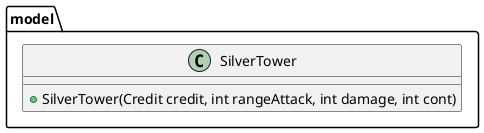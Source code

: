 @startuml
'https://plantuml.com/class-diagram

package model {
    class SilverTower {
        +SilverTower(Credit credit, int rangeAttack, int damage, int cont)
    }
}

@enduml